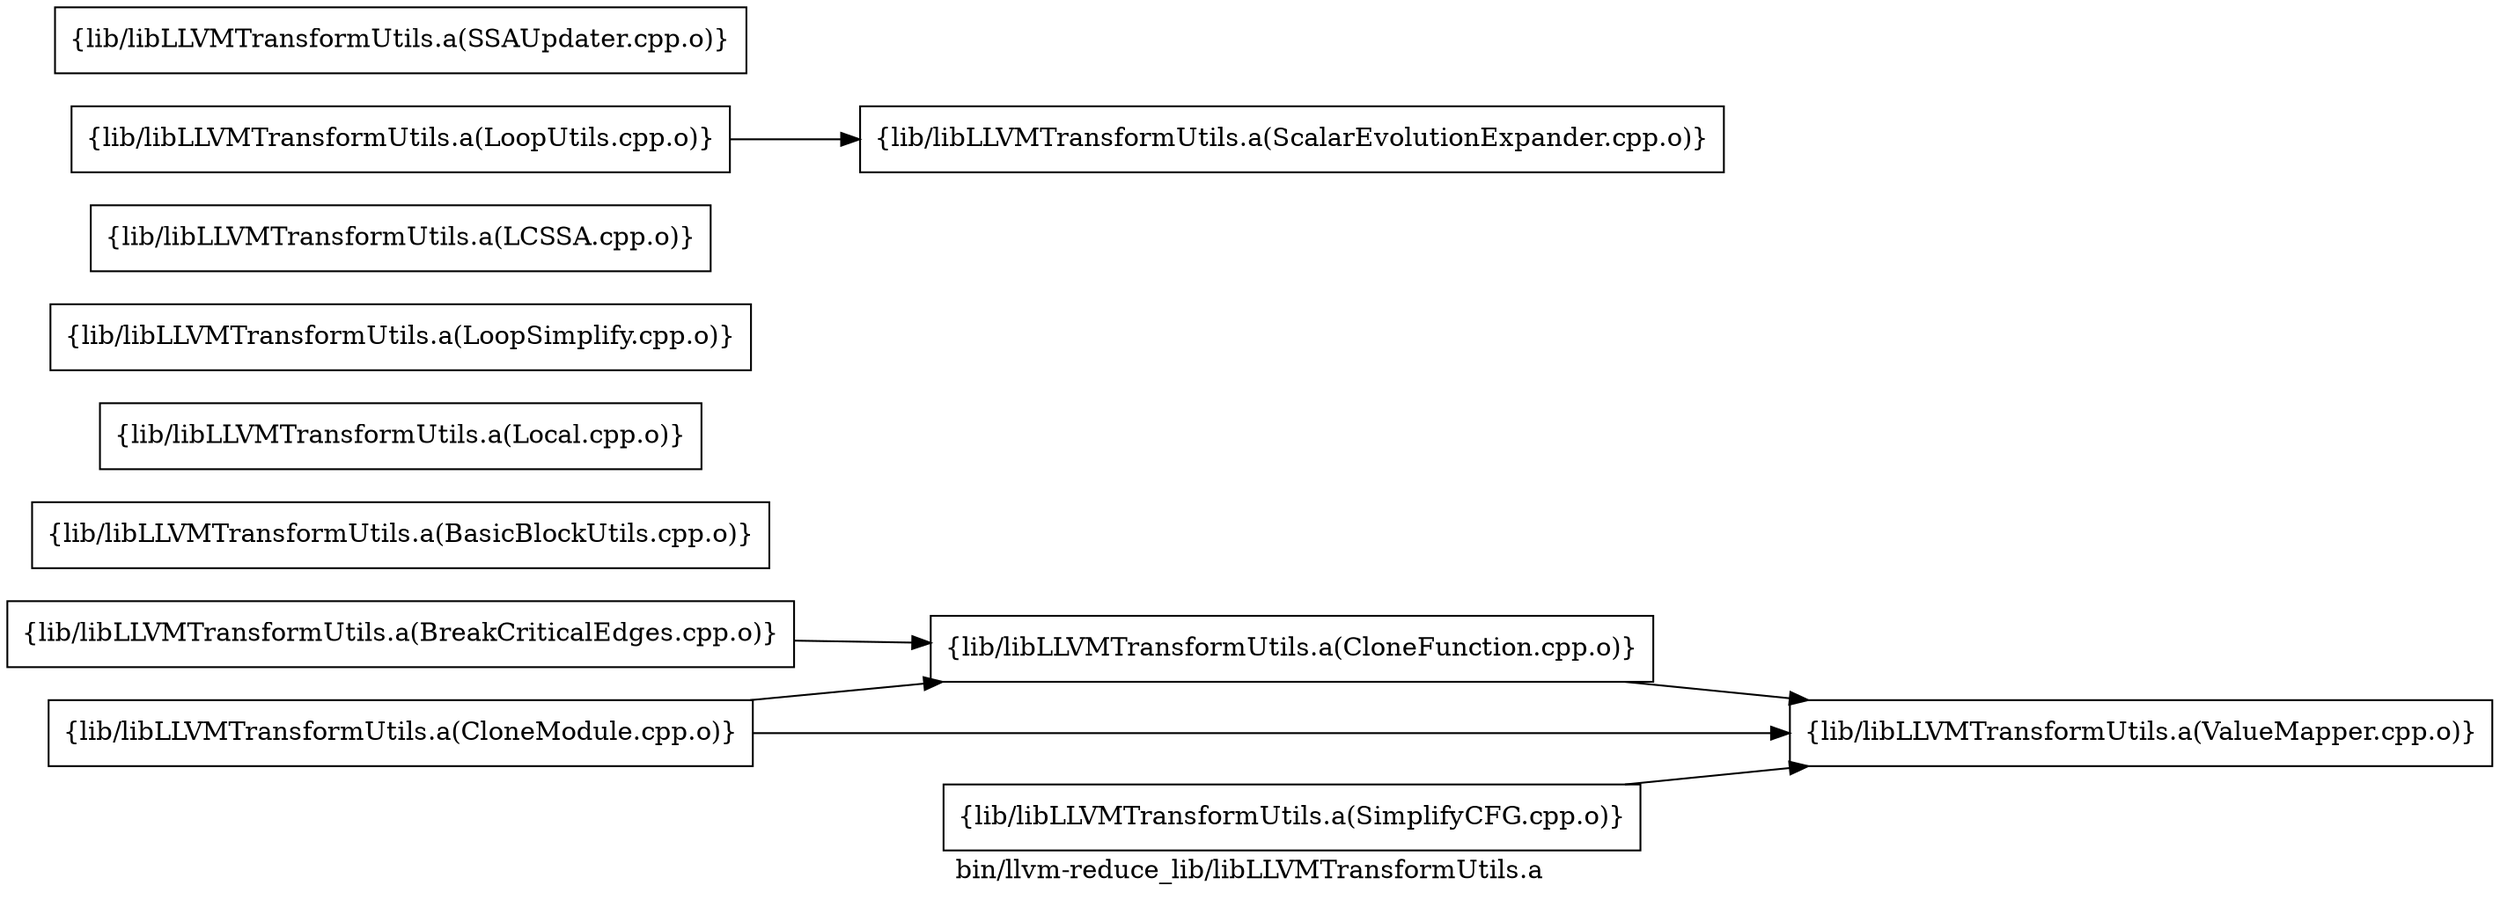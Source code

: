 digraph "bin/llvm-reduce_lib/libLLVMTransformUtils.a" {
	label="bin/llvm-reduce_lib/libLLVMTransformUtils.a";
	rankdir=LR;
	{ rank=same; Node0x557e0423d1c8;  }
	{ rank=same; Node0x557e0423d1c8;  }

	Node0x557e0423d1c8 [shape=record,shape=box,group=0,label="{lib/libLLVMTransformUtils.a(CloneModule.cpp.o)}"];
	Node0x557e0423d1c8 -> Node0x557e042428a8;
	Node0x557e0423d1c8 -> Node0x557e0423b198;
	Node0x557e0423fdd8 [shape=record,shape=box,group=0,label="{lib/libLLVMTransformUtils.a(BasicBlockUtils.cpp.o)}"];
	Node0x557e042428a8 [shape=record,shape=box,group=0,label="{lib/libLLVMTransformUtils.a(CloneFunction.cpp.o)}"];
	Node0x557e042428a8 -> Node0x557e0423b198;
	Node0x557e04243d98 [shape=record,shape=box,group=0,label="{lib/libLLVMTransformUtils.a(BreakCriticalEdges.cpp.o)}"];
	Node0x557e04243d98 -> Node0x557e042428a8;
	Node0x557e0423b198 [shape=record,shape=box,group=0,label="{lib/libLLVMTransformUtils.a(ValueMapper.cpp.o)}"];
	Node0x557e0423d948 [shape=record,shape=box,group=0,label="{lib/libLLVMTransformUtils.a(Local.cpp.o)}"];
	Node0x557e0423e078 [shape=record,shape=box,group=0,label="{lib/libLLVMTransformUtils.a(LoopSimplify.cpp.o)}"];
	Node0x557e0423c9f8 [shape=record,shape=box,group=0,label="{lib/libLLVMTransformUtils.a(LCSSA.cpp.o)}"];
	Node0x557e0423d128 [shape=record,shape=box,group=0,label="{lib/libLLVMTransformUtils.a(LoopUtils.cpp.o)}"];
	Node0x557e0423d128 -> Node0x557e0423c408;
	Node0x557e0423c408 [shape=record,shape=box,group=0,label="{lib/libLLVMTransformUtils.a(ScalarEvolutionExpander.cpp.o)}"];
	Node0x557e0423b828 [shape=record,shape=box,group=0,label="{lib/libLLVMTransformUtils.a(SSAUpdater.cpp.o)}"];
	Node0x557e0423aa18 [shape=record,shape=box,group=0,label="{lib/libLLVMTransformUtils.a(SimplifyCFG.cpp.o)}"];
	Node0x557e0423aa18 -> Node0x557e0423b198;
}

